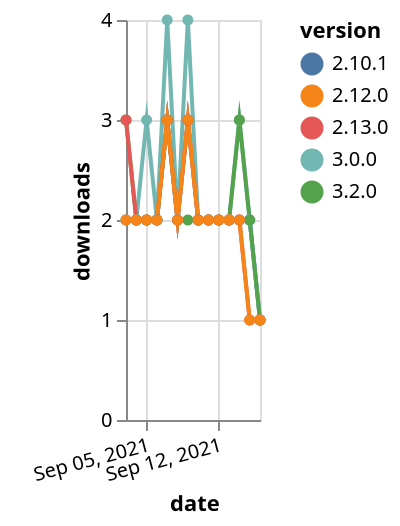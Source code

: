 {"$schema": "https://vega.github.io/schema/vega-lite/v5.json", "description": "A simple bar chart with embedded data.", "data": {"values": [{"date": "2021-09-03", "total": 1977, "delta": 2, "version": "2.10.1"}, {"date": "2021-09-04", "total": 1979, "delta": 2, "version": "2.10.1"}, {"date": "2021-09-05", "total": 1981, "delta": 2, "version": "2.10.1"}, {"date": "2021-09-06", "total": 1983, "delta": 2, "version": "2.10.1"}, {"date": "2021-09-07", "total": 1986, "delta": 3, "version": "2.10.1"}, {"date": "2021-09-08", "total": 1988, "delta": 2, "version": "2.10.1"}, {"date": "2021-09-09", "total": 1991, "delta": 3, "version": "2.10.1"}, {"date": "2021-09-10", "total": 1993, "delta": 2, "version": "2.10.1"}, {"date": "2021-09-11", "total": 1995, "delta": 2, "version": "2.10.1"}, {"date": "2021-09-12", "total": 1997, "delta": 2, "version": "2.10.1"}, {"date": "2021-09-13", "total": 1999, "delta": 2, "version": "2.10.1"}, {"date": "2021-09-14", "total": 2001, "delta": 2, "version": "2.10.1"}, {"date": "2021-09-15", "total": 2003, "delta": 2, "version": "2.10.1"}, {"date": "2021-09-16", "total": 2004, "delta": 1, "version": "2.10.1"}, {"date": "2021-09-03", "total": 788, "delta": 2, "version": "3.0.0"}, {"date": "2021-09-04", "total": 790, "delta": 2, "version": "3.0.0"}, {"date": "2021-09-05", "total": 793, "delta": 3, "version": "3.0.0"}, {"date": "2021-09-06", "total": 795, "delta": 2, "version": "3.0.0"}, {"date": "2021-09-07", "total": 799, "delta": 4, "version": "3.0.0"}, {"date": "2021-09-08", "total": 801, "delta": 2, "version": "3.0.0"}, {"date": "2021-09-09", "total": 805, "delta": 4, "version": "3.0.0"}, {"date": "2021-09-10", "total": 807, "delta": 2, "version": "3.0.0"}, {"date": "2021-09-11", "total": 809, "delta": 2, "version": "3.0.0"}, {"date": "2021-09-12", "total": 811, "delta": 2, "version": "3.0.0"}, {"date": "2021-09-13", "total": 813, "delta": 2, "version": "3.0.0"}, {"date": "2021-09-14", "total": 816, "delta": 3, "version": "3.0.0"}, {"date": "2021-09-15", "total": 818, "delta": 2, "version": "3.0.0"}, {"date": "2021-09-16", "total": 819, "delta": 1, "version": "3.0.0"}, {"date": "2021-09-03", "total": 202, "delta": 3, "version": "3.2.0"}, {"date": "2021-09-04", "total": 204, "delta": 2, "version": "3.2.0"}, {"date": "2021-09-05", "total": 206, "delta": 2, "version": "3.2.0"}, {"date": "2021-09-06", "total": 208, "delta": 2, "version": "3.2.0"}, {"date": "2021-09-07", "total": 211, "delta": 3, "version": "3.2.0"}, {"date": "2021-09-08", "total": 213, "delta": 2, "version": "3.2.0"}, {"date": "2021-09-09", "total": 215, "delta": 2, "version": "3.2.0"}, {"date": "2021-09-10", "total": 217, "delta": 2, "version": "3.2.0"}, {"date": "2021-09-11", "total": 219, "delta": 2, "version": "3.2.0"}, {"date": "2021-09-12", "total": 221, "delta": 2, "version": "3.2.0"}, {"date": "2021-09-13", "total": 223, "delta": 2, "version": "3.2.0"}, {"date": "2021-09-14", "total": 226, "delta": 3, "version": "3.2.0"}, {"date": "2021-09-15", "total": 228, "delta": 2, "version": "3.2.0"}, {"date": "2021-09-16", "total": 229, "delta": 1, "version": "3.2.0"}, {"date": "2021-09-03", "total": 1460, "delta": 3, "version": "2.13.0"}, {"date": "2021-09-04", "total": 1462, "delta": 2, "version": "2.13.0"}, {"date": "2021-09-05", "total": 1464, "delta": 2, "version": "2.13.0"}, {"date": "2021-09-06", "total": 1466, "delta": 2, "version": "2.13.0"}, {"date": "2021-09-07", "total": 1469, "delta": 3, "version": "2.13.0"}, {"date": "2021-09-08", "total": 1471, "delta": 2, "version": "2.13.0"}, {"date": "2021-09-09", "total": 1474, "delta": 3, "version": "2.13.0"}, {"date": "2021-09-10", "total": 1476, "delta": 2, "version": "2.13.0"}, {"date": "2021-09-11", "total": 1478, "delta": 2, "version": "2.13.0"}, {"date": "2021-09-12", "total": 1480, "delta": 2, "version": "2.13.0"}, {"date": "2021-09-13", "total": 1482, "delta": 2, "version": "2.13.0"}, {"date": "2021-09-14", "total": 1484, "delta": 2, "version": "2.13.0"}, {"date": "2021-09-15", "total": 1485, "delta": 1, "version": "2.13.0"}, {"date": "2021-09-16", "total": 1486, "delta": 1, "version": "2.13.0"}, {"date": "2021-09-03", "total": 1640, "delta": 2, "version": "2.12.0"}, {"date": "2021-09-04", "total": 1642, "delta": 2, "version": "2.12.0"}, {"date": "2021-09-05", "total": 1644, "delta": 2, "version": "2.12.0"}, {"date": "2021-09-06", "total": 1646, "delta": 2, "version": "2.12.0"}, {"date": "2021-09-07", "total": 1649, "delta": 3, "version": "2.12.0"}, {"date": "2021-09-08", "total": 1651, "delta": 2, "version": "2.12.0"}, {"date": "2021-09-09", "total": 1654, "delta": 3, "version": "2.12.0"}, {"date": "2021-09-10", "total": 1656, "delta": 2, "version": "2.12.0"}, {"date": "2021-09-11", "total": 1658, "delta": 2, "version": "2.12.0"}, {"date": "2021-09-12", "total": 1660, "delta": 2, "version": "2.12.0"}, {"date": "2021-09-13", "total": 1662, "delta": 2, "version": "2.12.0"}, {"date": "2021-09-14", "total": 1664, "delta": 2, "version": "2.12.0"}, {"date": "2021-09-15", "total": 1665, "delta": 1, "version": "2.12.0"}, {"date": "2021-09-16", "total": 1666, "delta": 1, "version": "2.12.0"}]}, "width": "container", "mark": {"type": "line", "point": {"filled": true}}, "encoding": {"x": {"field": "date", "type": "temporal", "timeUnit": "yearmonthdate", "title": "date", "axis": {"labelAngle": -15}}, "y": {"field": "delta", "type": "quantitative", "title": "downloads"}, "color": {"field": "version", "type": "nominal"}, "tooltip": {"field": "delta"}}}